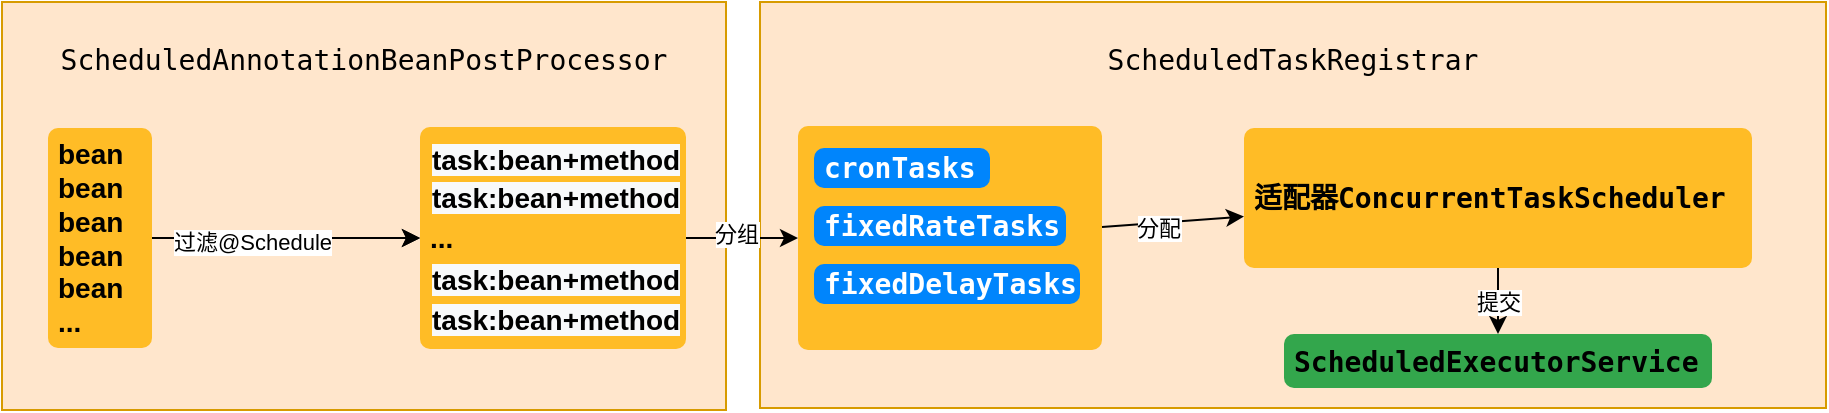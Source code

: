 <mxfile version="14.6.13" type="device"><diagram id="lseY-JlJCsXexi9266O1" name="第 1 页"><mxGraphModel dx="1072" dy="528" grid="0" gridSize="10" guides="1" tooltips="1" connect="1" arrows="1" fold="1" page="1" pageScale="1" pageWidth="1654" pageHeight="2336" math="0" shadow="0"><root><mxCell id="0"/><mxCell id="1" parent="0"/><mxCell id="mcQ3xMyCqqN998xmJhIO-30" value="&lt;pre style=&quot;color: rgb(8, 8, 8); font-family: &amp;quot;jetbrains mono&amp;quot;, monospace; font-size: 10.5pt;&quot;&gt;&lt;span style=&quot;color: #000000&quot;&gt;ScheduledTaskRegistrar&lt;/span&gt;&lt;/pre&gt;" style="text;whiteSpace=wrap;html=1;fillColor=#ffe6cc;strokeColor=#d79b00;align=center;labelBackgroundColor=none;" vertex="1" parent="1"><mxGeometry x="501" y="68" width="533" height="203" as="geometry"/></mxCell><mxCell id="mcQ3xMyCqqN998xmJhIO-29" value="&lt;pre style=&quot;color: rgb(8, 8, 8); font-family: &amp;quot;jetbrains mono&amp;quot;, monospace; font-size: 10.5pt;&quot;&gt;&lt;span style=&quot;color: #000000&quot;&gt;ScheduledAnnotationBeanPostProcessor&lt;/span&gt;&lt;/pre&gt;" style="text;whiteSpace=wrap;html=1;fillColor=#ffe6cc;strokeColor=#d79b00;align=center;labelBackgroundColor=none;" vertex="1" parent="1"><mxGeometry x="122" y="68" width="362" height="204" as="geometry"/></mxCell><mxCell id="mcQ3xMyCqqN998xmJhIO-3" value="" style="edgeStyle=orthogonalEdgeStyle;rounded=0;orthogonalLoop=1;jettySize=auto;html=1;" edge="1" parent="1" source="mcQ3xMyCqqN998xmJhIO-1" target="mcQ3xMyCqqN998xmJhIO-2"><mxGeometry relative="1" as="geometry"/></mxCell><mxCell id="mcQ3xMyCqqN998xmJhIO-5" value="" style="edgeStyle=orthogonalEdgeStyle;rounded=0;orthogonalLoop=1;jettySize=auto;html=1;" edge="1" parent="1" source="mcQ3xMyCqqN998xmJhIO-1" target="mcQ3xMyCqqN998xmJhIO-2"><mxGeometry relative="1" as="geometry"/></mxCell><mxCell id="mcQ3xMyCqqN998xmJhIO-7" value="过滤@Schedule" style="edgeLabel;html=1;align=center;verticalAlign=middle;resizable=0;points=[];" vertex="1" connectable="0" parent="mcQ3xMyCqqN998xmJhIO-5"><mxGeometry x="-0.255" y="-2" relative="1" as="geometry"><mxPoint as="offset"/></mxGeometry></mxCell><mxCell id="mcQ3xMyCqqN998xmJhIO-1" value="bean&lt;br&gt;bean&lt;br&gt;bean&lt;br&gt;bean&lt;br&gt;bean&lt;br&gt;..." style="html=1;shadow=0;dashed=0;shape=mxgraph.bootstrap.rrect;rSize=5;strokeColor=none;strokeWidth=1;fillColor=#FFBC26;fontColor=#000000;whiteSpace=wrap;align=left;verticalAlign=middle;spacingLeft=0;fontStyle=1;fontSize=14;spacing=5;flipH=0;" vertex="1" parent="1"><mxGeometry x="145" y="131" width="52" height="110" as="geometry"/></mxCell><mxCell id="mcQ3xMyCqqN998xmJhIO-9" value="" style="edgeStyle=orthogonalEdgeStyle;rounded=0;orthogonalLoop=1;jettySize=auto;html=1;" edge="1" parent="1" source="mcQ3xMyCqqN998xmJhIO-2" target="mcQ3xMyCqqN998xmJhIO-8"><mxGeometry relative="1" as="geometry"/></mxCell><mxCell id="mcQ3xMyCqqN998xmJhIO-13" value="&lt;font color=&quot;#000000&quot;&gt;分组&lt;/font&gt;" style="edgeLabel;html=1;align=center;verticalAlign=middle;resizable=0;points=[];fontColor=#FFFFFF;" vertex="1" connectable="0" parent="mcQ3xMyCqqN998xmJhIO-9"><mxGeometry x="-0.125" y="3" relative="1" as="geometry"><mxPoint y="1" as="offset"/></mxGeometry></mxCell><mxCell id="mcQ3xMyCqqN998xmJhIO-2" value="&lt;br&gt;...&lt;br&gt;&lt;font color=&quot;#9e880d&quot; face=&quot;jetbrains mono, monospace&quot;&gt;&lt;span style=&quot;background-color: rgb(255 , 255 , 255)&quot;&gt;&lt;br&gt;&lt;/span&gt;&lt;/font&gt;" style="html=1;shadow=0;dashed=0;shape=mxgraph.bootstrap.rrect;rSize=5;strokeColor=none;strokeWidth=1;fillColor=#FFBC26;fontColor=#000000;whiteSpace=wrap;align=left;verticalAlign=middle;spacingLeft=0;fontStyle=1;fontSize=14;spacing=5;flipH=0;" vertex="1" parent="1"><mxGeometry x="331" y="130.5" width="133" height="111" as="geometry"/></mxCell><mxCell id="mcQ3xMyCqqN998xmJhIO-28" style="edgeStyle=none;rounded=0;orthogonalLoop=1;jettySize=auto;html=1;fontColor=#FFFFFF;" edge="1" parent="1" source="mcQ3xMyCqqN998xmJhIO-8" target="mcQ3xMyCqqN998xmJhIO-20"><mxGeometry relative="1" as="geometry"/></mxCell><mxCell id="mcQ3xMyCqqN998xmJhIO-37" value="分配" style="edgeLabel;html=1;align=center;verticalAlign=middle;resizable=0;points=[];labelBackgroundColor=#ffffff;" vertex="1" connectable="0" parent="mcQ3xMyCqqN998xmJhIO-28"><mxGeometry x="-0.231" y="-2" relative="1" as="geometry"><mxPoint as="offset"/></mxGeometry></mxCell><mxCell id="mcQ3xMyCqqN998xmJhIO-8" value="&lt;font color=&quot;#9e880d&quot; face=&quot;jetbrains mono, monospace&quot;&gt;&lt;span style=&quot;background-color: rgb(255 , 255 , 255)&quot;&gt;&lt;br&gt;&lt;/span&gt;&lt;/font&gt;" style="html=1;shadow=0;dashed=0;shape=mxgraph.bootstrap.rrect;rSize=5;strokeColor=none;strokeWidth=1;fillColor=#FFBC26;fontColor=#000000;whiteSpace=wrap;align=left;verticalAlign=middle;spacingLeft=0;fontStyle=1;fontSize=14;spacing=5;flipH=0;" vertex="1" parent="1"><mxGeometry x="520" y="130" width="152" height="112" as="geometry"/></mxCell><mxCell id="mcQ3xMyCqqN998xmJhIO-10" value="&lt;pre style=&quot;font-family: &amp;quot;jetbrains mono&amp;quot;, monospace; font-size: 10.5pt;&quot;&gt;&lt;span style=&quot;&quot;&gt;cronTasks&lt;/span&gt;&lt;/pre&gt;" style="html=1;shadow=0;dashed=0;shape=mxgraph.bootstrap.rrect;rSize=5;strokeColor=none;strokeWidth=1;fillColor=#0085FC;whiteSpace=wrap;align=left;verticalAlign=middle;spacingLeft=0;fontStyle=1;fontSize=14;spacing=5;labelBorderColor=none;labelBackgroundColor=none;fontColor=#FFFFFF;" vertex="1" parent="1"><mxGeometry x="528" y="141" width="88" height="20" as="geometry"/></mxCell><mxCell id="mcQ3xMyCqqN998xmJhIO-11" value="&lt;pre style=&quot;font-family: &amp;quot;jetbrains mono&amp;quot; , monospace ; font-size: 10.5pt&quot;&gt;&lt;pre style=&quot;font-family: &amp;quot;jetbrains mono&amp;quot;, monospace; font-size: 10.5pt;&quot;&gt;&lt;span style=&quot;&quot;&gt;fixedRateTasks&lt;/span&gt;&lt;/pre&gt;&lt;/pre&gt;" style="html=1;shadow=0;dashed=0;shape=mxgraph.bootstrap.rrect;rSize=5;strokeColor=none;strokeWidth=1;fillColor=#0085FC;whiteSpace=wrap;align=left;verticalAlign=middle;spacingLeft=0;fontStyle=1;fontSize=14;spacing=5;labelBorderColor=none;labelBackgroundColor=none;fontColor=#FFFFFF;" vertex="1" parent="1"><mxGeometry x="528" y="170" width="126" height="20" as="geometry"/></mxCell><mxCell id="mcQ3xMyCqqN998xmJhIO-12" value="&lt;pre style=&quot;font-family: &amp;quot;jetbrains mono&amp;quot; , monospace ; font-size: 10.5pt&quot;&gt;&lt;pre style=&quot;font-family: &amp;quot;jetbrains mono&amp;quot;, monospace; font-size: 10.5pt;&quot;&gt;&lt;span style=&quot;&quot;&gt;fixedDelayTasks&lt;/span&gt;&lt;/pre&gt;&lt;/pre&gt;" style="html=1;shadow=0;dashed=0;shape=mxgraph.bootstrap.rrect;rSize=5;strokeColor=none;strokeWidth=1;fillColor=#0085FC;whiteSpace=wrap;align=left;verticalAlign=middle;spacingLeft=0;fontStyle=1;fontSize=14;spacing=5;labelBorderColor=none;labelBackgroundColor=none;fontColor=#FFFFFF;" vertex="1" parent="1"><mxGeometry x="528" y="199" width="133" height="20" as="geometry"/></mxCell><mxCell id="mcQ3xMyCqqN998xmJhIO-19" value="&lt;pre style=&quot;color: rgb(8, 8, 8); font-family: &amp;quot;jetbrains mono&amp;quot;, monospace; font-size: 10.5pt;&quot;&gt;&lt;span style=&quot;color: #000000&quot;&gt;ScheduledExecutorService&lt;/span&gt;&lt;/pre&gt;" style="html=1;shadow=0;dashed=0;shape=mxgraph.bootstrap.rrect;rSize=5;strokeColor=none;strokeWidth=1;fillColor=#33A64C;fontColor=#FFFFFF;whiteSpace=wrap;align=left;verticalAlign=middle;spacingLeft=0;fontStyle=1;fontSize=14;spacing=5;labelBackgroundColor=none;" vertex="1" parent="1"><mxGeometry x="763" y="234" width="214" height="27" as="geometry"/></mxCell><mxCell id="mcQ3xMyCqqN998xmJhIO-25" value="&lt;font color=&quot;#000000&quot;&gt;提交&lt;/font&gt;" style="edgeStyle=none;rounded=0;orthogonalLoop=1;jettySize=auto;html=1;fontColor=#FFFFFF;" edge="1" parent="1" source="mcQ3xMyCqqN998xmJhIO-20" target="mcQ3xMyCqqN998xmJhIO-19"><mxGeometry relative="1" as="geometry"/></mxCell><mxCell id="mcQ3xMyCqqN998xmJhIO-20" value="&lt;pre style=&quot;color: rgb(8 , 8 , 8) ; font-family: &amp;#34;jetbrains mono&amp;#34; , monospace ; font-size: 10.5pt&quot;&gt;&lt;pre style=&quot;font-family: &amp;#34;jetbrains mono&amp;#34; , monospace ; font-size: 10.5pt&quot;&gt;&lt;span style=&quot;color: #000000&quot;&gt;适配器ConcurrentTaskScheduler&lt;/span&gt;&lt;/pre&gt;&lt;/pre&gt;" style="html=1;shadow=0;dashed=0;shape=mxgraph.bootstrap.rrect;rSize=5;strokeColor=none;strokeWidth=1;fillColor=#FFBC26;fontColor=#000000;whiteSpace=wrap;align=left;verticalAlign=middle;spacingLeft=0;fontStyle=1;fontSize=14;spacing=5;flipH=0;labelBackgroundColor=none;" vertex="1" parent="1"><mxGeometry x="743" y="131" width="254" height="70" as="geometry"/></mxCell><mxCell id="mcQ3xMyCqqN998xmJhIO-33" value="&lt;span style=&quot;color: rgb(0 , 0 , 0) ; font-family: &amp;#34;helvetica&amp;#34; ; font-size: 14px ; font-style: normal ; font-weight: 700 ; letter-spacing: normal ; text-align: left ; text-indent: 0px ; text-transform: none ; word-spacing: 0px ; background-color: rgb(248 , 249 , 250) ; display: inline ; float: none&quot;&gt;task:bean+method&lt;/span&gt;" style="text;whiteSpace=wrap;html=1;fontColor=#FFFFFF;" vertex="1" parent="1"><mxGeometry x="335" y="132.41" width="145" height="28.59" as="geometry"/></mxCell><mxCell id="mcQ3xMyCqqN998xmJhIO-34" value="&lt;span style=&quot;color: rgb(0 , 0 , 0) ; font-family: &amp;#34;helvetica&amp;#34; ; font-size: 14px ; font-style: normal ; font-weight: 700 ; letter-spacing: normal ; text-align: left ; text-indent: 0px ; text-transform: none ; word-spacing: 0px ; background-color: rgb(248 , 249 , 250) ; display: inline ; float: none&quot;&gt;task:bean+method&lt;/span&gt;" style="text;whiteSpace=wrap;html=1;fontColor=#FFFFFF;" vertex="1" parent="1"><mxGeometry x="335" y="151" width="145" height="28.59" as="geometry"/></mxCell><mxCell id="mcQ3xMyCqqN998xmJhIO-35" value="&lt;span style=&quot;color: rgb(0 , 0 , 0) ; font-family: &amp;#34;helvetica&amp;#34; ; font-size: 14px ; font-style: normal ; font-weight: 700 ; letter-spacing: normal ; text-align: left ; text-indent: 0px ; text-transform: none ; word-spacing: 0px ; background-color: rgb(248 , 249 , 250) ; display: inline ; float: none&quot;&gt;task:bean+method&lt;/span&gt;" style="text;whiteSpace=wrap;html=1;fontColor=#FFFFFF;" vertex="1" parent="1"><mxGeometry x="335" y="192.41" width="145" height="28.59" as="geometry"/></mxCell><mxCell id="mcQ3xMyCqqN998xmJhIO-36" value="&lt;span style=&quot;color: rgb(0 , 0 , 0) ; font-family: &amp;#34;helvetica&amp;#34; ; font-size: 14px ; font-style: normal ; font-weight: 700 ; letter-spacing: normal ; text-align: left ; text-indent: 0px ; text-transform: none ; word-spacing: 0px ; background-color: rgb(248 , 249 , 250) ; display: inline ; float: none&quot;&gt;task:bean+method&lt;/span&gt;" style="text;whiteSpace=wrap;html=1;fontColor=#FFFFFF;" vertex="1" parent="1"><mxGeometry x="335" y="212.41" width="145" height="28.59" as="geometry"/></mxCell></root></mxGraphModel></diagram></mxfile>